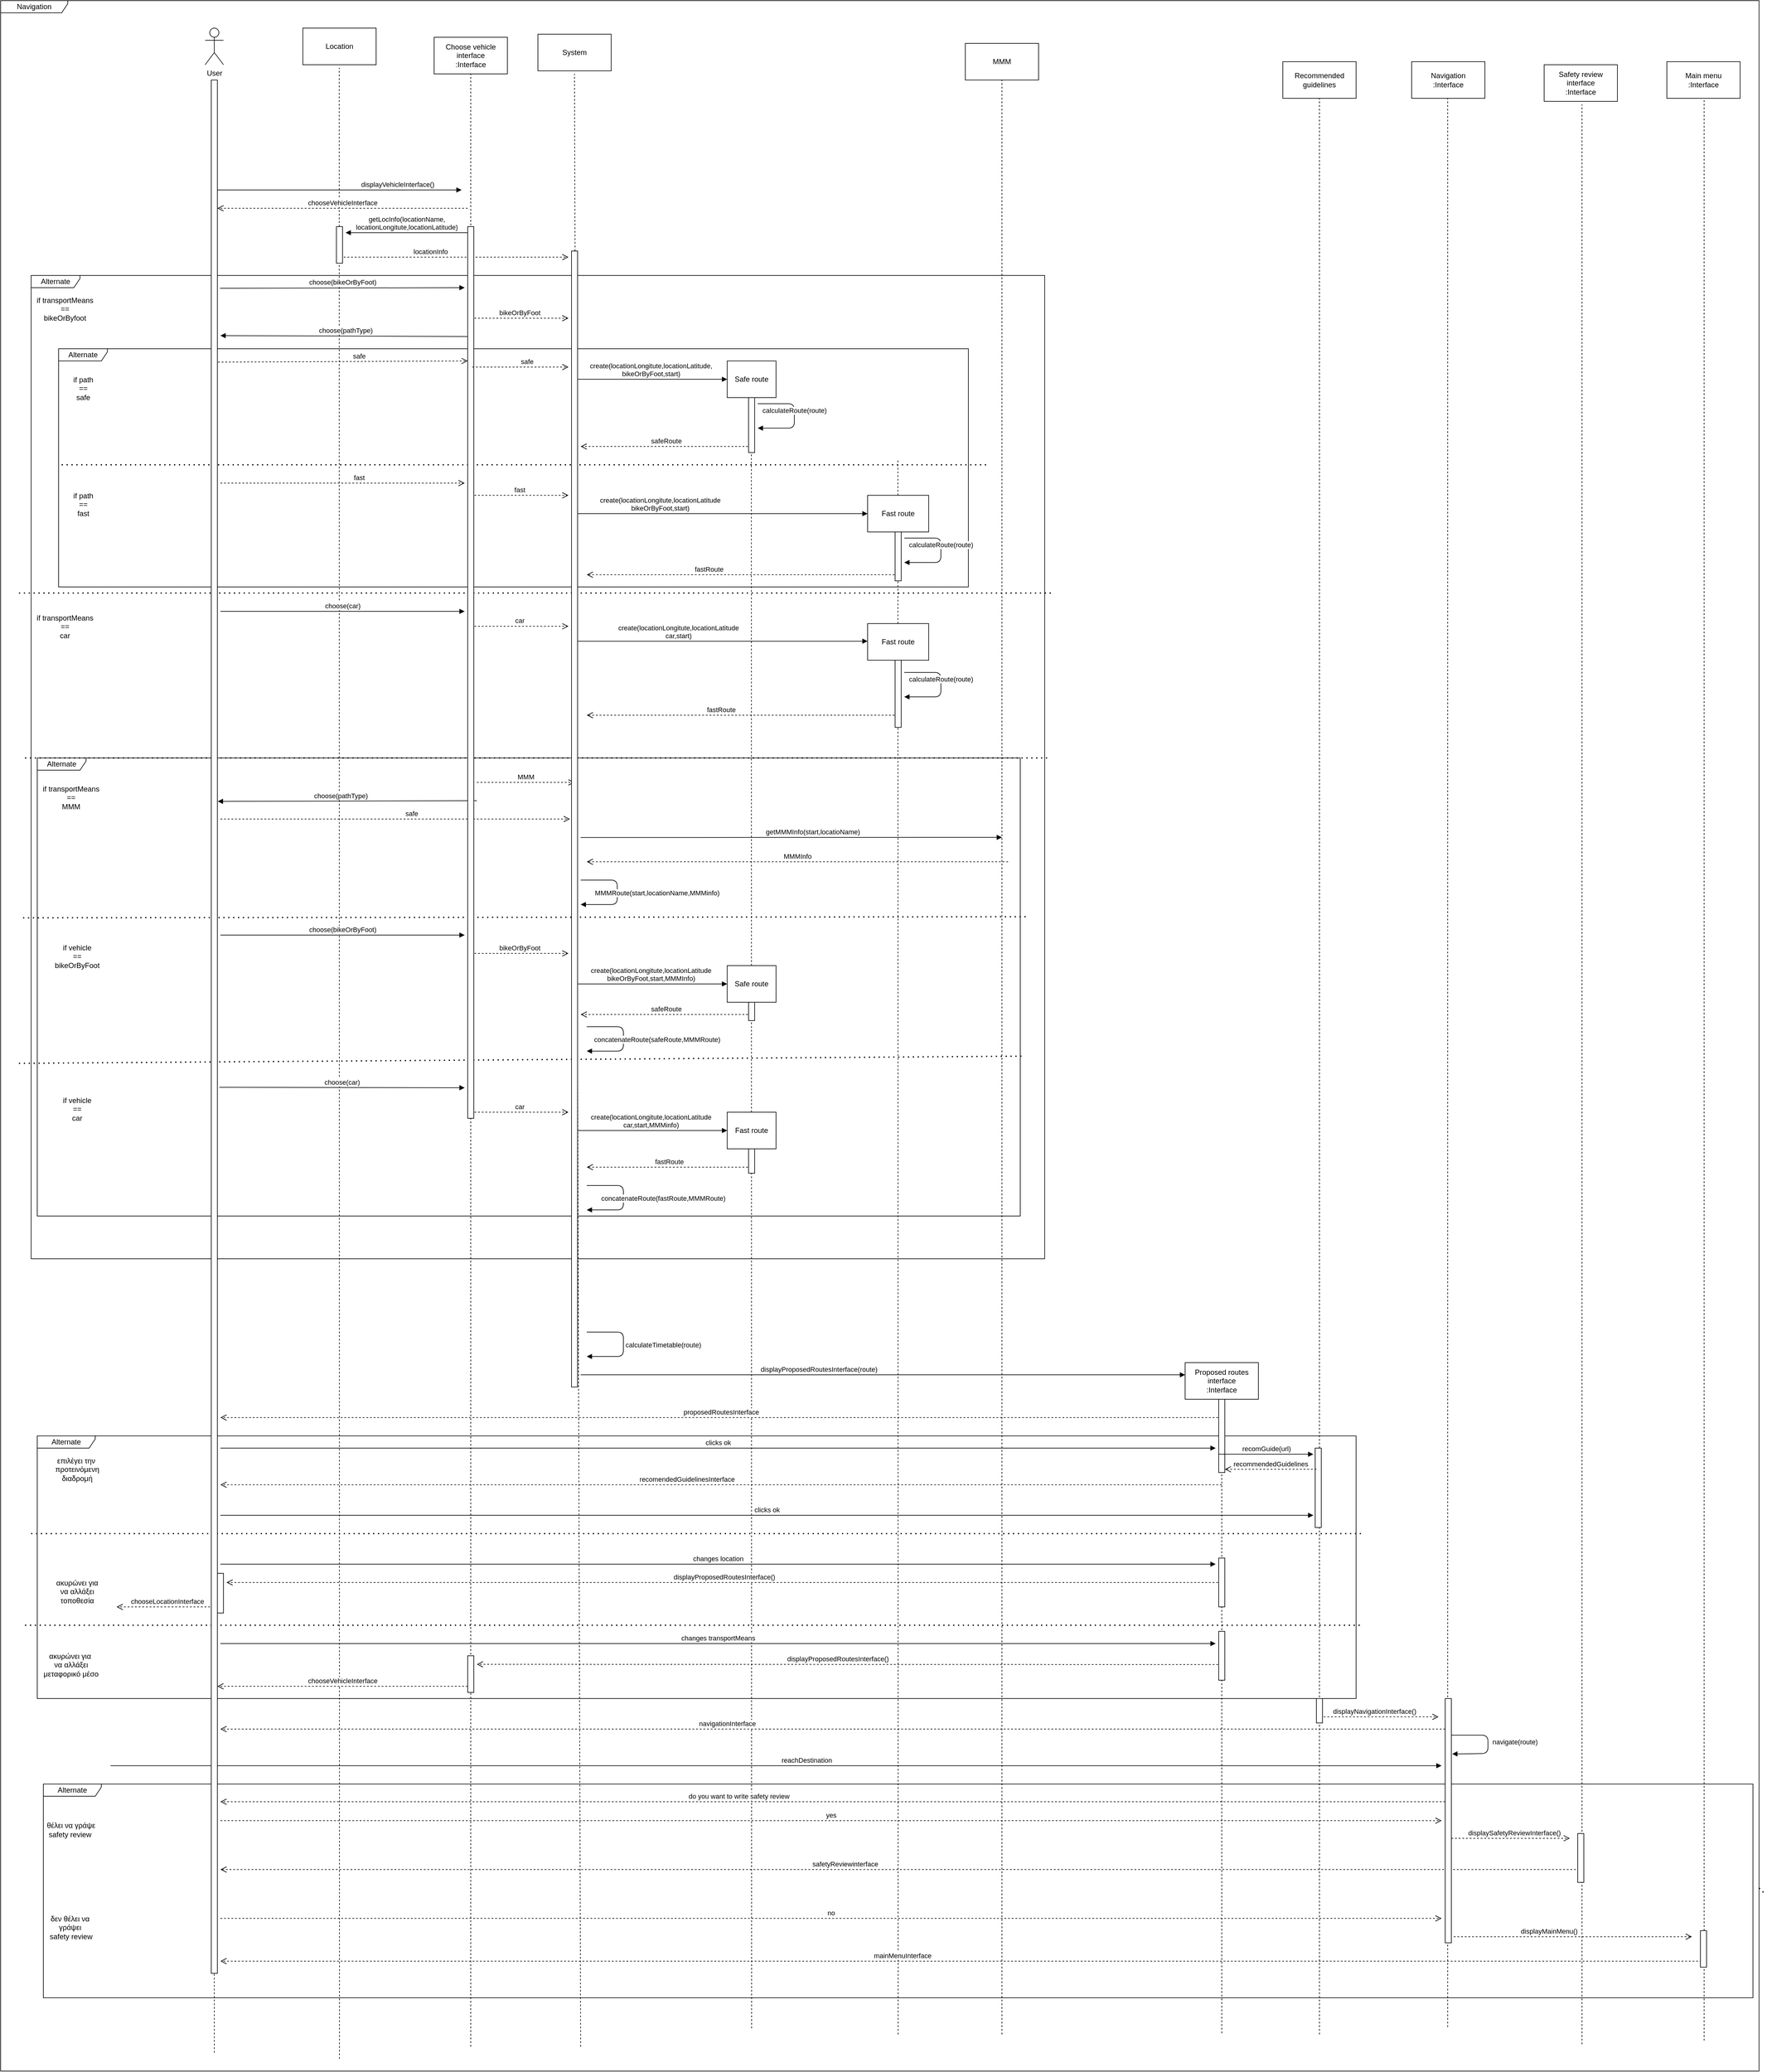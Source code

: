 <mxfile version="14.6.13" type="device"><diagram id="kgpKYQtTHZ0yAKxKKP6v" name="Page-1"><mxGraphModel dx="3378" dy="1184" grid="1" gridSize="10" guides="1" tooltips="1" connect="1" arrows="1" fold="1" page="1" pageScale="1" pageWidth="850" pageHeight="1100" math="0" shadow="0"><root><mxCell id="0"/><mxCell id="1" parent="0"/><mxCell id="bAkSW-cEjNhr1ENqcnof-13" value="Alternate" style="shape=umlFrame;whiteSpace=wrap;html=1;width=80;height=20;" parent="1" vertex="1"><mxGeometry x="-490" y="1300" width="1610" height="750" as="geometry"/></mxCell><mxCell id="bAkSW-cEjNhr1ENqcnof-11" value="Alternate" style="shape=umlFrame;whiteSpace=wrap;html=1;width=80;height=20;" parent="1" vertex="1"><mxGeometry x="-500" y="510" width="1660" height="1610" as="geometry"/></mxCell><mxCell id="bAkSW-cEjNhr1ENqcnof-51" value="Navigation" style="shape=umlFrame;whiteSpace=wrap;html=1;width=110;height=20;" parent="1" vertex="1"><mxGeometry x="-550" y="60" width="2880" height="3390" as="geometry"/></mxCell><mxCell id="bAkSW-cEjNhr1ENqcnof-12" value="Alternate" style="shape=umlFrame;whiteSpace=wrap;html=1;width=80;height=20;" parent="1" vertex="1"><mxGeometry x="-455" y="630" width="1490" height="390" as="geometry"/></mxCell><mxCell id="bAkSW-cEjNhr1ENqcnof-15" value="Alternate" style="shape=umlFrame;whiteSpace=wrap;html=1;width=95;height=20;" parent="1" vertex="1"><mxGeometry x="-480" y="2980" width="2800" height="350" as="geometry"/></mxCell><mxCell id="cFLvyzgKQ60C_9JfcrjW-98" value="displaySafetyReviewInterface()" style="html=1;verticalAlign=bottom;endArrow=open;dashed=1;endSize=8;" parent="1" edge="1"><mxGeometry x="0.1" relative="1" as="geometry"><mxPoint x="1820" y="3068.82" as="sourcePoint"/><mxPoint x="2020" y="3068.82" as="targetPoint"/><mxPoint x="-1" as="offset"/></mxGeometry></mxCell><mxCell id="bAkSW-cEjNhr1ENqcnof-14" value="Alternate" style="shape=umlFrame;whiteSpace=wrap;html=1;width=95;height=20;" parent="1" vertex="1"><mxGeometry x="-490" y="2410" width="2160" height="430" as="geometry"/></mxCell><mxCell id="hym57JPVBmfE9ge-N85n-59" value="" style="endArrow=none;dashed=1;html=1;" parent="1" edge="1"><mxGeometry width="50" height="50" relative="1" as="geometry"><mxPoint x="680" y="3380" as="sourcePoint"/><mxPoint x="679.58" y="700" as="targetPoint"/></mxGeometry></mxCell><mxCell id="hym57JPVBmfE9ge-N85n-4" value="User" style="shape=umlActor;verticalLabelPosition=bottom;verticalAlign=top;html=1;" parent="1" vertex="1"><mxGeometry x="-215" y="105" width="30" height="60" as="geometry"/></mxCell><mxCell id="hym57JPVBmfE9ge-N85n-24" value="" style="endArrow=none;dashed=1;html=1;" parent="1" edge="1"><mxGeometry width="50" height="50" relative="1" as="geometry"><mxPoint x="5" y="3430" as="sourcePoint"/><mxPoint x="4.58" y="170" as="targetPoint"/></mxGeometry></mxCell><mxCell id="hym57JPVBmfE9ge-N85n-46" value="" style="endArrow=none;dashed=1;html=1;" parent="1" edge="1"><mxGeometry width="50" height="50" relative="1" as="geometry"><mxPoint x="220" y="3410" as="sourcePoint"/><mxPoint x="220" y="180" as="targetPoint"/></mxGeometry></mxCell><mxCell id="hym57JPVBmfE9ge-N85n-80" value="" style="endArrow=none;dashed=1;html=1;" parent="1" edge="1"><mxGeometry width="50" height="50" relative="1" as="geometry"><mxPoint x="-200" y="3420" as="sourcePoint"/><mxPoint x="-200" y="210" as="targetPoint"/><Array as="points"><mxPoint x="-200" y="210"/><mxPoint x="-200" y="190"/></Array></mxGeometry></mxCell><mxCell id="hym57JPVBmfE9ge-N85n-85" value="choose(bikeOrByFoot)" style="html=1;verticalAlign=bottom;endArrow=block;exitX=1.42;exitY=0.11;exitDx=0;exitDy=0;exitPerimeter=0;" parent="1" edge="1" source="bAkSW-cEjNhr1ENqcnof-17"><mxGeometry width="80" relative="1" as="geometry"><mxPoint x="-370" y="530.0" as="sourcePoint"/><mxPoint x="210" y="530" as="targetPoint"/></mxGeometry></mxCell><mxCell id="hym57JPVBmfE9ge-N85n-86" value="getLocInfo(locationName,&lt;br&gt;locationLongitute,locationLatitude)" style="html=1;verticalAlign=bottom;endArrow=block;" parent="1" edge="1"><mxGeometry width="80" relative="1" as="geometry"><mxPoint x="215" y="440" as="sourcePoint"/><mxPoint x="15" y="440" as="targetPoint"/></mxGeometry></mxCell><mxCell id="cFLvyzgKQ60C_9JfcrjW-3" value="bikeOrByFoot" style="html=1;verticalAlign=bottom;endArrow=open;dashed=1;endSize=8;" parent="1" edge="1"><mxGeometry relative="1" as="geometry"><mxPoint x="220" y="580" as="sourcePoint"/><mxPoint x="380" y="580" as="targetPoint"/></mxGeometry></mxCell><mxCell id="cFLvyzgKQ60C_9JfcrjW-7" value="locationInfo" style="html=1;verticalAlign=bottom;endArrow=open;dashed=1;endSize=8;" parent="1" edge="1"><mxGeometry x="-0.189" relative="1" as="geometry"><mxPoint y="480" as="sourcePoint"/><mxPoint x="380" y="480" as="targetPoint"/><mxPoint as="offset"/></mxGeometry></mxCell><mxCell id="cFLvyzgKQ60C_9JfcrjW-8" value="displayVehicleInterface()" style="html=1;verticalAlign=bottom;endArrow=block;" parent="1" edge="1"><mxGeometry x="0.475" width="80" relative="1" as="geometry"><mxPoint x="-195" y="370" as="sourcePoint"/><mxPoint x="205" y="370" as="targetPoint"/><mxPoint as="offset"/></mxGeometry></mxCell><mxCell id="cFLvyzgKQ60C_9JfcrjW-9" value="chooseVehicleInterface" style="html=1;verticalAlign=bottom;endArrow=open;dashed=1;endSize=8;" parent="1" edge="1"><mxGeometry relative="1" as="geometry"><mxPoint x="215" y="400" as="sourcePoint"/><mxPoint x="-195" y="400" as="targetPoint"/></mxGeometry></mxCell><mxCell id="cFLvyzgKQ60C_9JfcrjW-11" value="" style="endArrow=none;dashed=1;html=1;" parent="1" edge="1"><mxGeometry width="50" height="50" relative="1" as="geometry"><mxPoint x="400" y="3410" as="sourcePoint"/><mxPoint x="389.87" y="180" as="targetPoint"/></mxGeometry></mxCell><mxCell id="cFLvyzgKQ60C_9JfcrjW-13" value="choose(pathType)" style="html=1;verticalAlign=bottom;endArrow=block;entryX=1.5;entryY=0.135;entryDx=0;entryDy=0;entryPerimeter=0;" parent="1" edge="1" target="bAkSW-cEjNhr1ENqcnof-17"><mxGeometry width="80" relative="1" as="geometry"><mxPoint x="220" y="610" as="sourcePoint"/><mxPoint x="-192" y="612" as="targetPoint"/></mxGeometry></mxCell><mxCell id="cFLvyzgKQ60C_9JfcrjW-14" value="safe" style="html=1;verticalAlign=bottom;endArrow=open;dashed=1;endSize=8;exitX=1.1;exitY=0.149;exitDx=0;exitDy=0;exitPerimeter=0;" parent="1" edge="1" source="bAkSW-cEjNhr1ENqcnof-17"><mxGeometry x="0.132" relative="1" as="geometry"><mxPoint x="-365" y="650" as="sourcePoint"/><mxPoint x="215" y="650" as="targetPoint"/><mxPoint as="offset"/></mxGeometry></mxCell><mxCell id="cFLvyzgKQ60C_9JfcrjW-17" value="if transportMeans&lt;br&gt;==&lt;br&gt;bikeOrByfoot" style="text;html=1;align=center;verticalAlign=middle;resizable=0;points=[];autosize=1;strokeColor=none;" parent="1" vertex="1"><mxGeometry x="-500" y="540" width="110" height="50" as="geometry"/></mxCell><mxCell id="cFLvyzgKQ60C_9JfcrjW-19" value="if path&lt;br&gt;==&lt;br&gt;safe" style="text;html=1;align=center;verticalAlign=middle;resizable=0;points=[];autosize=1;strokeColor=none;" parent="1" vertex="1"><mxGeometry x="-440" y="670" width="50" height="50" as="geometry"/></mxCell><mxCell id="cFLvyzgKQ60C_9JfcrjW-20" value="create(locationLongitute,locationLatitude,&lt;br&gt;bikeOrByFoot,start)" style="html=1;verticalAlign=bottom;endArrow=block;" parent="1" edge="1"><mxGeometry width="80" relative="1" as="geometry"><mxPoint x="390" y="680.0" as="sourcePoint"/><mxPoint x="640" y="680" as="targetPoint"/><mxPoint as="offset"/></mxGeometry></mxCell><mxCell id="cFLvyzgKQ60C_9JfcrjW-29" value="calculateRoute(route)" style="html=1;verticalAlign=bottom;endArrow=block;" parent="1" edge="1"><mxGeometry width="80" relative="1" as="geometry"><mxPoint x="690" y="720" as="sourcePoint"/><mxPoint x="690" y="760" as="targetPoint"/><Array as="points"><mxPoint x="750" y="720"/><mxPoint x="750" y="760"/></Array></mxGeometry></mxCell><mxCell id="cFLvyzgKQ60C_9JfcrjW-32" value="" style="endArrow=none;dashed=1;html=1;" parent="1" edge="1"><mxGeometry width="50" height="50" relative="1" as="geometry"><mxPoint x="920" y="3390" as="sourcePoint"/><mxPoint x="919.58" y="810" as="targetPoint"/></mxGeometry></mxCell><mxCell id="cFLvyzgKQ60C_9JfcrjW-36" value="if path&lt;br&gt;==&lt;br&gt;fast" style="text;html=1;align=center;verticalAlign=middle;resizable=0;points=[];autosize=1;strokeColor=none;" parent="1" vertex="1"><mxGeometry x="-440" y="860" width="50" height="50" as="geometry"/></mxCell><mxCell id="cFLvyzgKQ60C_9JfcrjW-38" value="fast" style="html=1;verticalAlign=bottom;endArrow=open;dashed=1;endSize=8;" parent="1" edge="1"><mxGeometry relative="1" as="geometry"><mxPoint x="220.0" y="870" as="sourcePoint"/><mxPoint x="380" y="870" as="targetPoint"/></mxGeometry></mxCell><mxCell id="cFLvyzgKQ60C_9JfcrjW-39" value="create(locationLongitute,locationLatitude&lt;br&gt;bikeOrByFoot,start)" style="html=1;verticalAlign=bottom;endArrow=block;" parent="1" edge="1"><mxGeometry x="-0.417" width="80" relative="1" as="geometry"><mxPoint x="390" y="900.0" as="sourcePoint"/><mxPoint x="870" y="900" as="targetPoint"/><mxPoint as="offset"/></mxGeometry></mxCell><mxCell id="cFLvyzgKQ60C_9JfcrjW-40" value="if transportMeans&lt;br&gt;==&lt;br&gt;car" style="text;html=1;align=center;verticalAlign=middle;resizable=0;points=[];autosize=1;strokeColor=none;" parent="1" vertex="1"><mxGeometry x="-500" y="1060" width="110" height="50" as="geometry"/></mxCell><mxCell id="cFLvyzgKQ60C_9JfcrjW-41" value="choose(car)" style="html=1;verticalAlign=bottom;endArrow=block;" parent="1" edge="1"><mxGeometry width="80" relative="1" as="geometry"><mxPoint x="-190" y="1060" as="sourcePoint"/><mxPoint x="210" y="1060" as="targetPoint"/></mxGeometry></mxCell><mxCell id="cFLvyzgKQ60C_9JfcrjW-42" value="car" style="html=1;verticalAlign=bottom;endArrow=open;dashed=1;endSize=8;" parent="1" edge="1"><mxGeometry relative="1" as="geometry"><mxPoint x="220" y="1084.41" as="sourcePoint"/><mxPoint x="380" y="1084.41" as="targetPoint"/></mxGeometry></mxCell><mxCell id="cFLvyzgKQ60C_9JfcrjW-44" value="" style="endArrow=none;dashed=1;html=1;dashPattern=1 3;strokeWidth=2;" parent="1" edge="1"><mxGeometry width="50" height="50" relative="1" as="geometry"><mxPoint x="-520" y="1030" as="sourcePoint"/><mxPoint x="1170" y="1030" as="targetPoint"/></mxGeometry></mxCell><mxCell id="cFLvyzgKQ60C_9JfcrjW-45" value="" style="endArrow=none;dashed=1;html=1;dashPattern=1 3;strokeWidth=2;" parent="1" edge="1"><mxGeometry width="50" height="50" relative="1" as="geometry"><mxPoint x="-450" y="820" as="sourcePoint"/><mxPoint x="1070" y="820" as="targetPoint"/></mxGeometry></mxCell><mxCell id="cFLvyzgKQ60C_9JfcrjW-47" value="create(locationLongitute,locationLatitude&lt;br&gt;car,start)" style="html=1;verticalAlign=bottom;endArrow=block;" parent="1" edge="1"><mxGeometry x="-0.292" width="80" relative="1" as="geometry"><mxPoint x="390" y="1108.82" as="sourcePoint"/><mxPoint x="870" y="1108.82" as="targetPoint"/><mxPoint as="offset"/></mxGeometry></mxCell><mxCell id="cFLvyzgKQ60C_9JfcrjW-49" value="" style="endArrow=none;dashed=1;html=1;dashPattern=1 3;strokeWidth=2;" parent="1" edge="1"><mxGeometry width="50" height="50" relative="1" as="geometry"><mxPoint x="-510" y="1300" as="sourcePoint"/><mxPoint x="1170" y="1300" as="targetPoint"/></mxGeometry></mxCell><mxCell id="cFLvyzgKQ60C_9JfcrjW-50" value="if transportMeans&lt;br&gt;==&lt;br&gt;MMM" style="text;html=1;align=center;verticalAlign=middle;resizable=0;points=[];autosize=1;strokeColor=none;" parent="1" vertex="1"><mxGeometry x="-490" y="1340" width="110" height="50" as="geometry"/></mxCell><mxCell id="cFLvyzgKQ60C_9JfcrjW-51" value="MMM" style="html=1;verticalAlign=bottom;endArrow=open;dashed=1;endSize=8;" parent="1" edge="1"><mxGeometry relative="1" as="geometry"><mxPoint x="230.0" y="1340" as="sourcePoint"/><mxPoint x="390.0" y="1340" as="targetPoint"/></mxGeometry></mxCell><mxCell id="cFLvyzgKQ60C_9JfcrjW-53" value="" style="endArrow=none;dashed=1;html=1;" parent="1" edge="1"><mxGeometry width="50" height="50" relative="1" as="geometry"><mxPoint x="1090" y="3390" as="sourcePoint"/><mxPoint x="1090" y="190" as="targetPoint"/></mxGeometry></mxCell><mxCell id="cFLvyzgKQ60C_9JfcrjW-54" value="getMMMInfo(start,locatioName)" style="html=1;verticalAlign=bottom;endArrow=block;" parent="1" edge="1"><mxGeometry x="0.101" width="80" relative="1" as="geometry"><mxPoint x="400" y="1430.29" as="sourcePoint"/><mxPoint x="1090" y="1430" as="targetPoint"/><mxPoint as="offset"/></mxGeometry></mxCell><mxCell id="cFLvyzgKQ60C_9JfcrjW-55" value="MMMInfo" style="html=1;verticalAlign=bottom;endArrow=open;dashed=1;endSize=8;" parent="1" edge="1"><mxGeometry relative="1" as="geometry"><mxPoint x="1100" y="1470" as="sourcePoint"/><mxPoint x="410" y="1470" as="targetPoint"/></mxGeometry></mxCell><mxCell id="cFLvyzgKQ60C_9JfcrjW-57" value="choose(pathType)" style="html=1;verticalAlign=bottom;endArrow=block;entryX=1.067;entryY=0.381;entryDx=0;entryDy=0;entryPerimeter=0;" parent="1" edge="1" target="bAkSW-cEjNhr1ENqcnof-17"><mxGeometry x="0.051" width="80" relative="1" as="geometry"><mxPoint x="230" y="1370" as="sourcePoint"/><mxPoint x="-360" y="1370" as="targetPoint"/><mxPoint as="offset"/></mxGeometry></mxCell><mxCell id="cFLvyzgKQ60C_9JfcrjW-58" value="safe" style="html=1;verticalAlign=bottom;endArrow=open;dashed=1;endSize=8;entryX=-0.267;entryY=0.5;entryDx=0;entryDy=0;entryPerimeter=0;" parent="1" edge="1" target="bAkSW-cEjNhr1ENqcnof-25"><mxGeometry x="0.092" relative="1" as="geometry"><mxPoint x="-190" y="1400" as="sourcePoint"/><mxPoint x="395" y="1400" as="targetPoint"/><mxPoint as="offset"/></mxGeometry></mxCell><mxCell id="cFLvyzgKQ60C_9JfcrjW-59" value="choose(bikeOrByFoot)" style="html=1;verticalAlign=bottom;endArrow=block;" parent="1" edge="1"><mxGeometry width="80" relative="1" as="geometry"><mxPoint x="-190" y="1590" as="sourcePoint"/><mxPoint x="210" y="1590" as="targetPoint"/></mxGeometry></mxCell><mxCell id="cFLvyzgKQ60C_9JfcrjW-60" value="bikeOrByFoot" style="html=1;verticalAlign=bottom;endArrow=open;dashed=1;endSize=8;" parent="1" edge="1"><mxGeometry relative="1" as="geometry"><mxPoint x="220.0" y="1620" as="sourcePoint"/><mxPoint x="380.0" y="1620" as="targetPoint"/></mxGeometry></mxCell><mxCell id="cFLvyzgKQ60C_9JfcrjW-61" value="create(locationLongitute,locationLatitude&lt;br&gt;bikeOrByFoot,start,MMMInfo)" style="html=1;verticalAlign=bottom;endArrow=block;" parent="1" edge="1"><mxGeometry width="80" relative="1" as="geometry"><mxPoint x="390" y="1670.0" as="sourcePoint"/><mxPoint x="640" y="1670" as="targetPoint"/><mxPoint as="offset"/></mxGeometry></mxCell><mxCell id="cFLvyzgKQ60C_9JfcrjW-63" value="if vehicle&lt;br&gt;==&lt;br&gt;bikeOrByFoot" style="text;html=1;align=center;verticalAlign=middle;resizable=0;points=[];autosize=1;strokeColor=none;" parent="1" vertex="1"><mxGeometry x="-470" y="1600" width="90" height="50" as="geometry"/></mxCell><mxCell id="cFLvyzgKQ60C_9JfcrjW-64" value="if vehicle&lt;br&gt;==&lt;br&gt;car" style="text;html=1;align=center;verticalAlign=middle;resizable=0;points=[];autosize=1;strokeColor=none;" parent="1" vertex="1"><mxGeometry x="-455" y="1850" width="60" height="50" as="geometry"/></mxCell><mxCell id="cFLvyzgKQ60C_9JfcrjW-65" value="" style="endArrow=none;dashed=1;html=1;dashPattern=1 3;strokeWidth=2;entryX=1.002;entryY=0.651;entryDx=0;entryDy=0;entryPerimeter=0;" parent="1" target="bAkSW-cEjNhr1ENqcnof-13" edge="1"><mxGeometry width="50" height="50" relative="1" as="geometry"><mxPoint x="-520" y="1800" as="sourcePoint"/><mxPoint x="990.0" y="1800" as="targetPoint"/></mxGeometry></mxCell><mxCell id="cFLvyzgKQ60C_9JfcrjW-66" value="choose(car)" style="html=1;verticalAlign=bottom;endArrow=block;exitX=1.333;exitY=0.532;exitDx=0;exitDy=0;exitPerimeter=0;" parent="1" edge="1" source="bAkSW-cEjNhr1ENqcnof-17"><mxGeometry width="80" relative="1" as="geometry"><mxPoint x="-370" y="1840.0" as="sourcePoint"/><mxPoint x="210.0" y="1840" as="targetPoint"/></mxGeometry></mxCell><mxCell id="cFLvyzgKQ60C_9JfcrjW-67" value="car" style="html=1;verticalAlign=bottom;endArrow=open;dashed=1;endSize=8;" parent="1" edge="1"><mxGeometry relative="1" as="geometry"><mxPoint x="220.0" y="1880" as="sourcePoint"/><mxPoint x="380.0" y="1880" as="targetPoint"/></mxGeometry></mxCell><mxCell id="cFLvyzgKQ60C_9JfcrjW-68" value="create(locationLongitute,locationLatitude&lt;br&gt;car,start,MMMinfo)" style="html=1;verticalAlign=bottom;endArrow=block;" parent="1" edge="1"><mxGeometry width="80" relative="1" as="geometry"><mxPoint x="390.0" y="1910" as="sourcePoint"/><mxPoint x="640.0" y="1910" as="targetPoint"/><mxPoint as="offset"/></mxGeometry></mxCell><mxCell id="cFLvyzgKQ60C_9JfcrjW-71" value="safeRoute" style="html=1;verticalAlign=bottom;endArrow=open;dashed=1;endSize=8;" parent="1" edge="1"><mxGeometry relative="1" as="geometry"><mxPoint x="680" y="1720" as="sourcePoint"/><mxPoint x="400" y="1720" as="targetPoint"/></mxGeometry></mxCell><mxCell id="cFLvyzgKQ60C_9JfcrjW-72" value="fastRoute" style="html=1;verticalAlign=bottom;endArrow=open;dashed=1;endSize=8;" parent="1" edge="1"><mxGeometry relative="1" as="geometry"><mxPoint x="680.0" y="1970" as="sourcePoint"/><mxPoint x="410" y="1970" as="targetPoint"/></mxGeometry></mxCell><mxCell id="cFLvyzgKQ60C_9JfcrjW-75" value="concatenateRoute(safeRoute,MMMRoute)" style="html=1;verticalAlign=bottom;endArrow=block;" parent="1" edge="1"><mxGeometry x="0.125" y="55" width="80" relative="1" as="geometry"><mxPoint x="410" y="1740" as="sourcePoint"/><mxPoint x="410" y="1780" as="targetPoint"/><Array as="points"><mxPoint x="470" y="1740"/><mxPoint x="470" y="1780"/></Array><mxPoint as="offset"/></mxGeometry></mxCell><mxCell id="cFLvyzgKQ60C_9JfcrjW-76" value="MMMRoute(start,locationName,MMMinfo)" style="html=1;verticalAlign=bottom;endArrow=block;" parent="1" edge="1"><mxGeometry x="0.125" y="65" width="80" relative="1" as="geometry"><mxPoint x="400" y="1500" as="sourcePoint"/><mxPoint x="400" y="1540" as="targetPoint"/><Array as="points"><mxPoint x="460" y="1500"/><mxPoint x="460" y="1540"/></Array><mxPoint as="offset"/></mxGeometry></mxCell><mxCell id="cFLvyzgKQ60C_9JfcrjW-77" value="concatenateRoute(fastRoute,MMMRoute)" style="html=1;verticalAlign=bottom;endArrow=block;" parent="1" edge="1"><mxGeometry x="0.125" y="65" width="80" relative="1" as="geometry"><mxPoint x="410" y="2000" as="sourcePoint"/><mxPoint x="410" y="2040" as="targetPoint"/><Array as="points"><mxPoint x="470" y="2000"/><mxPoint x="470" y="2040"/></Array><mxPoint as="offset"/></mxGeometry></mxCell><mxCell id="cFLvyzgKQ60C_9JfcrjW-78" value="safeRoute" style="html=1;verticalAlign=bottom;endArrow=open;dashed=1;endSize=8;" parent="1" edge="1"><mxGeometry relative="1" as="geometry"><mxPoint x="680" y="790" as="sourcePoint"/><mxPoint x="400" y="790" as="targetPoint"/></mxGeometry></mxCell><mxCell id="cFLvyzgKQ60C_9JfcrjW-79" value="calculateRoute(route)" style="html=1;verticalAlign=bottom;endArrow=block;" parent="1" edge="1"><mxGeometry width="80" relative="1" as="geometry"><mxPoint x="930" y="940.0" as="sourcePoint"/><mxPoint x="930" y="980.0" as="targetPoint"/><Array as="points"><mxPoint x="990" y="940"/><mxPoint x="990" y="980"/></Array></mxGeometry></mxCell><mxCell id="cFLvyzgKQ60C_9JfcrjW-80" value="fastRoute" style="html=1;verticalAlign=bottom;endArrow=open;dashed=1;endSize=8;" parent="1" edge="1"><mxGeometry x="0.216" relative="1" as="geometry"><mxPoint x="920" y="1000.0" as="sourcePoint"/><mxPoint x="410" y="1000" as="targetPoint"/><mxPoint as="offset"/></mxGeometry></mxCell><mxCell id="cFLvyzgKQ60C_9JfcrjW-81" value="calculateRoute(route)" style="html=1;verticalAlign=bottom;endArrow=block;" parent="1" edge="1"><mxGeometry width="80" relative="1" as="geometry"><mxPoint x="930" y="1160" as="sourcePoint"/><mxPoint x="930" y="1200" as="targetPoint"/><Array as="points"><mxPoint x="990" y="1160"/><mxPoint x="990" y="1200"/></Array></mxGeometry></mxCell><mxCell id="cFLvyzgKQ60C_9JfcrjW-82" value="fastRoute" style="html=1;verticalAlign=bottom;endArrow=open;dashed=1;endSize=8;" parent="1" edge="1"><mxGeometry x="0.137" relative="1" as="geometry"><mxPoint x="920" y="1230" as="sourcePoint"/><mxPoint x="410" y="1230" as="targetPoint"/><mxPoint as="offset"/></mxGeometry></mxCell><mxCell id="cFLvyzgKQ60C_9JfcrjW-86" value="calculateTimetable(route)" style="html=1;verticalAlign=bottom;endArrow=block;" parent="1" edge="1"><mxGeometry x="0.125" y="65" width="80" relative="1" as="geometry"><mxPoint x="410" y="2240" as="sourcePoint"/><mxPoint x="410" y="2280" as="targetPoint"/><Array as="points"><mxPoint x="470" y="2240"/><mxPoint x="470" y="2280"/></Array><mxPoint as="offset"/></mxGeometry></mxCell><mxCell id="cFLvyzgKQ60C_9JfcrjW-87" value="displayProposedRoutesInterface(route)" style="html=1;verticalAlign=bottom;endArrow=block;" parent="1" edge="1"><mxGeometry x="-0.212" width="80" relative="1" as="geometry"><mxPoint x="400.0" y="2310.0" as="sourcePoint"/><mxPoint x="1390" y="2310" as="targetPoint"/><mxPoint as="offset"/></mxGeometry></mxCell><mxCell id="cFLvyzgKQ60C_9JfcrjW-88" value="" style="endArrow=none;dashed=1;html=1;" parent="1" edge="1"><mxGeometry width="50" height="50" relative="1" as="geometry"><mxPoint x="1450" y="3388" as="sourcePoint"/><mxPoint x="1450.0" y="2350.0" as="targetPoint"/></mxGeometry></mxCell><mxCell id="cFLvyzgKQ60C_9JfcrjW-89" value="proposedRoutesInterface" style="html=1;verticalAlign=bottom;endArrow=open;dashed=1;endSize=8;" parent="1" edge="1"><mxGeometry relative="1" as="geometry"><mxPoint x="1450" y="2380.0" as="sourcePoint"/><mxPoint x="-190" y="2380" as="targetPoint"/></mxGeometry></mxCell><mxCell id="cFLvyzgKQ60C_9JfcrjW-90" value="ακυρώνει για &lt;br&gt;να αλλάξει &lt;br&gt;τοποθεσία" style="text;html=1;align=center;verticalAlign=middle;resizable=0;points=[];autosize=1;strokeColor=none;" parent="1" vertex="1"><mxGeometry x="-465" y="2640" width="80" height="50" as="geometry"/></mxCell><mxCell id="cFLvyzgKQ60C_9JfcrjW-91" value="ακυρώνει για&amp;nbsp;&lt;br&gt;να αλλάξει&lt;br&gt;μεταφορικό μέσο" style="text;html=1;align=center;verticalAlign=middle;resizable=0;points=[];autosize=1;strokeColor=none;" parent="1" vertex="1"><mxGeometry x="-490" y="2760" width="110" height="50" as="geometry"/></mxCell><mxCell id="cFLvyzgKQ60C_9JfcrjW-92" value="επιλέγει την&amp;nbsp;&lt;br&gt;προτεινόμενη &lt;br&gt;διαδρομή" style="text;html=1;align=center;verticalAlign=middle;resizable=0;points=[];autosize=1;strokeColor=none;" parent="1" vertex="1"><mxGeometry x="-470" y="2440" width="90" height="50" as="geometry"/></mxCell><mxCell id="cFLvyzgKQ60C_9JfcrjW-93" value="clicks ok" style="html=1;verticalAlign=bottom;endArrow=block;" parent="1" edge="1"><mxGeometry width="80" relative="1" as="geometry"><mxPoint x="-190" y="2430" as="sourcePoint"/><mxPoint x="1440" y="2430" as="targetPoint"/></mxGeometry></mxCell><mxCell id="cFLvyzgKQ60C_9JfcrjW-94" value="" style="endArrow=none;dashed=1;html=1;" parent="1" edge="1"><mxGeometry width="50" height="50" relative="1" as="geometry"><mxPoint x="1610" y="3390" as="sourcePoint"/><mxPoint x="1610" y="220" as="targetPoint"/></mxGeometry></mxCell><mxCell id="cFLvyzgKQ60C_9JfcrjW-96" value="recomendedGuidelinesInterface" style="html=1;verticalAlign=bottom;endArrow=open;dashed=1;endSize=8;" parent="1" edge="1"><mxGeometry x="0.068" relative="1" as="geometry"><mxPoint x="1450" y="2490" as="sourcePoint"/><mxPoint x="-190" y="2490" as="targetPoint"/><mxPoint as="offset"/></mxGeometry></mxCell><mxCell id="cFLvyzgKQ60C_9JfcrjW-97" value="clicks ok" style="html=1;verticalAlign=bottom;endArrow=block;" parent="1" edge="1"><mxGeometry width="80" relative="1" as="geometry"><mxPoint x="-190" y="2540" as="sourcePoint"/><mxPoint x="1600" y="2540" as="targetPoint"/></mxGeometry></mxCell><mxCell id="cFLvyzgKQ60C_9JfcrjW-99" value="" style="endArrow=none;dashed=1;html=1;" parent="1" edge="1"><mxGeometry width="50" height="50" relative="1" as="geometry"><mxPoint x="1820" y="3378" as="sourcePoint"/><mxPoint x="1820" y="220" as="targetPoint"/></mxGeometry></mxCell><mxCell id="cFLvyzgKQ60C_9JfcrjW-100" value="navigationInterface" style="html=1;verticalAlign=bottom;endArrow=open;dashed=1;endSize=8;" parent="1" edge="1"><mxGeometry x="0.173" relative="1" as="geometry"><mxPoint x="1816" y="2890.0" as="sourcePoint"/><mxPoint x="-190" y="2890" as="targetPoint"/><mxPoint as="offset"/></mxGeometry></mxCell><mxCell id="cFLvyzgKQ60C_9JfcrjW-101" value="reachDestination" style="html=1;verticalAlign=bottom;endArrow=block;" parent="1" edge="1"><mxGeometry x="0.046" width="80" relative="1" as="geometry"><mxPoint x="-370.0" y="2950.0" as="sourcePoint"/><mxPoint x="1810" y="2950" as="targetPoint"/><mxPoint as="offset"/></mxGeometry></mxCell><mxCell id="cFLvyzgKQ60C_9JfcrjW-103" value="" style="endArrow=none;dashed=1;html=1;" parent="1" edge="1"><mxGeometry width="50" height="50" relative="1" as="geometry"><mxPoint x="2040" y="3406" as="sourcePoint"/><mxPoint x="2040" y="230" as="targetPoint"/></mxGeometry></mxCell><mxCell id="cFLvyzgKQ60C_9JfcrjW-104" value="mainMenuInterface" style="html=1;verticalAlign=bottom;endArrow=open;dashed=1;endSize=8;" parent="1" edge="1"><mxGeometry x="0.079" relative="1" as="geometry"><mxPoint x="2236" y="3270.0" as="sourcePoint"/><mxPoint x="-190" y="3270" as="targetPoint"/><mxPoint as="offset"/></mxGeometry></mxCell><mxCell id="cFLvyzgKQ60C_9JfcrjW-105" value="" style="endArrow=none;dashed=1;html=1;dashPattern=1 3;strokeWidth=2;startArrow=none;" parent="1" source="bAkSW-cEjNhr1ENqcnof-51" edge="1"><mxGeometry width="50" height="50" relative="1" as="geometry"><mxPoint x="-500" y="3160" as="sourcePoint"/><mxPoint x="2340" y="3160" as="targetPoint"/></mxGeometry></mxCell><mxCell id="cFLvyzgKQ60C_9JfcrjW-106" value="do you want to write safety review" style="html=1;verticalAlign=bottom;endArrow=open;dashed=1;endSize=8;" parent="1" edge="1"><mxGeometry x="0.154" relative="1" as="geometry"><mxPoint x="1816" y="3009.0" as="sourcePoint"/><mxPoint x="-190" y="3009" as="targetPoint"/><mxPoint as="offset"/></mxGeometry></mxCell><mxCell id="cFLvyzgKQ60C_9JfcrjW-107" value="yes" style="html=1;verticalAlign=bottom;endArrow=open;dashed=1;endSize=8;" parent="1" edge="1"><mxGeometry relative="1" as="geometry"><mxPoint x="-190" y="3040" as="sourcePoint"/><mxPoint x="1810" y="3040" as="targetPoint"/></mxGeometry></mxCell><mxCell id="cFLvyzgKQ60C_9JfcrjW-108" value="θέλει να γράψε&lt;br&gt;safety review&amp;nbsp;" style="text;html=1;align=center;verticalAlign=middle;resizable=0;points=[];autosize=1;strokeColor=none;" parent="1" vertex="1"><mxGeometry x="-480" y="3040" width="90" height="30" as="geometry"/></mxCell><mxCell id="cFLvyzgKQ60C_9JfcrjW-109" value="δεν θέλει να&amp;nbsp;&lt;br&gt;γράψει&amp;nbsp;&lt;br&gt;safety review" style="text;html=1;align=center;verticalAlign=middle;resizable=0;points=[];autosize=1;strokeColor=none;" parent="1" vertex="1"><mxGeometry x="-480" y="3190" width="90" height="50" as="geometry"/></mxCell><mxCell id="cFLvyzgKQ60C_9JfcrjW-110" value="no" style="html=1;verticalAlign=bottom;endArrow=open;dashed=1;endSize=8;" parent="1" edge="1"><mxGeometry relative="1" as="geometry"><mxPoint x="-190" y="3200" as="sourcePoint"/><mxPoint x="1810" y="3200" as="targetPoint"/></mxGeometry></mxCell><mxCell id="cFLvyzgKQ60C_9JfcrjW-113" value="" style="endArrow=none;dashed=1;html=1;" parent="1" edge="1"><mxGeometry width="50" height="50" relative="1" as="geometry"><mxPoint x="2240" y="3400" as="sourcePoint"/><mxPoint x="2240" y="220" as="targetPoint"/></mxGeometry></mxCell><mxCell id="bAkSW-cEjNhr1ENqcnof-1" value="safetyReviewinterface" style="html=1;verticalAlign=bottom;endArrow=open;dashed=1;endSize=8;" parent="1" edge="1"><mxGeometry x="0.079" relative="1" as="geometry"><mxPoint x="2030" y="3120" as="sourcePoint"/><mxPoint x="-190" y="3120" as="targetPoint"/><mxPoint as="offset"/></mxGeometry></mxCell><mxCell id="bAkSW-cEjNhr1ENqcnof-2" value="" style="endArrow=none;dashed=1;html=1;dashPattern=1 3;strokeWidth=2;" parent="1" edge="1"><mxGeometry width="50" height="50" relative="1" as="geometry"><mxPoint x="-500" y="2570" as="sourcePoint"/><mxPoint x="1680" y="2570" as="targetPoint"/></mxGeometry></mxCell><mxCell id="bAkSW-cEjNhr1ENqcnof-3" value="changes transportMeans" style="html=1;verticalAlign=bottom;endArrow=block;" parent="1" edge="1"><mxGeometry width="80" relative="1" as="geometry"><mxPoint x="-190" y="2750" as="sourcePoint"/><mxPoint x="1440" y="2750" as="targetPoint"/></mxGeometry></mxCell><mxCell id="bAkSW-cEjNhr1ENqcnof-4" value="displayProposedRoutesInterface()" style="html=1;verticalAlign=bottom;endArrow=open;dashed=1;endSize=8;" parent="1" edge="1"><mxGeometry relative="1" as="geometry"><mxPoint x="1450" y="2650" as="sourcePoint"/><mxPoint x="-180" y="2650" as="targetPoint"/></mxGeometry></mxCell><mxCell id="bAkSW-cEjNhr1ENqcnof-6" value="chooseLocationInterface" style="html=1;verticalAlign=bottom;endArrow=open;dashed=1;endSize=8;" parent="1" edge="1"><mxGeometry relative="1" as="geometry"><mxPoint x="-195" y="2690" as="sourcePoint"/><mxPoint x="-360" y="2690" as="targetPoint"/></mxGeometry></mxCell><mxCell id="bAkSW-cEjNhr1ENqcnof-7" value="" style="endArrow=none;dashed=1;html=1;dashPattern=1 3;strokeWidth=2;" parent="1" edge="1"><mxGeometry width="50" height="50" relative="1" as="geometry"><mxPoint x="-510" y="2720" as="sourcePoint"/><mxPoint x="1680" y="2720" as="targetPoint"/></mxGeometry></mxCell><mxCell id="bAkSW-cEjNhr1ENqcnof-8" value="changes location" style="html=1;verticalAlign=bottom;endArrow=block;" parent="1" edge="1"><mxGeometry width="80" relative="1" as="geometry"><mxPoint x="-190" y="2620" as="sourcePoint"/><mxPoint x="1440" y="2620" as="targetPoint"/></mxGeometry></mxCell><mxCell id="bAkSW-cEjNhr1ENqcnof-9" value="displayProposedRoutesInterface()" style="html=1;verticalAlign=bottom;endArrow=open;dashed=1;endSize=8;" parent="1" edge="1"><mxGeometry x="0.033" relative="1" as="geometry"><mxPoint x="1450" y="2784.41" as="sourcePoint"/><mxPoint x="230" y="2784" as="targetPoint"/><mxPoint x="1" as="offset"/></mxGeometry></mxCell><mxCell id="bAkSW-cEjNhr1ENqcnof-16" value="" style="endArrow=none;dashed=1;html=1;dashPattern=1 3;strokeWidth=2;entryX=1.002;entryY=0.651;entryDx=0;entryDy=0;entryPerimeter=0;" parent="1" edge="1"><mxGeometry width="50" height="50" relative="1" as="geometry"><mxPoint x="-513.22" y="1561.75" as="sourcePoint"/><mxPoint x="1130.0" y="1560" as="targetPoint"/></mxGeometry></mxCell><mxCell id="bAkSW-cEjNhr1ENqcnof-17" value="" style="html=1;points=[];perimeter=orthogonalPerimeter;" parent="1" vertex="1"><mxGeometry x="-205" y="190" width="10" height="3100" as="geometry"/></mxCell><mxCell id="bAkSW-cEjNhr1ENqcnof-20" value="" style="html=1;points=[];perimeter=orthogonalPerimeter;" parent="1" vertex="1"><mxGeometry y="430" width="10" height="60" as="geometry"/></mxCell><mxCell id="bAkSW-cEjNhr1ENqcnof-22" value="" style="html=1;points=[];perimeter=orthogonalPerimeter;" parent="1" vertex="1"><mxGeometry x="215" y="430" width="10" height="1460" as="geometry"/></mxCell><mxCell id="bAkSW-cEjNhr1ENqcnof-23" value="safe" style="html=1;verticalAlign=bottom;endArrow=open;dashed=1;endSize=8;" parent="1" edge="1"><mxGeometry x="0.132" relative="1" as="geometry"><mxPoint x="222.5" y="660" as="sourcePoint"/><mxPoint x="380" y="660" as="targetPoint"/><mxPoint as="offset"/></mxGeometry></mxCell><mxCell id="bAkSW-cEjNhr1ENqcnof-24" value="fast" style="html=1;verticalAlign=bottom;endArrow=open;dashed=1;endSize=8;" parent="1" edge="1"><mxGeometry x="0.132" relative="1" as="geometry"><mxPoint x="-190" y="850" as="sourcePoint"/><mxPoint x="210" y="850" as="targetPoint"/><mxPoint as="offset"/></mxGeometry></mxCell><mxCell id="bAkSW-cEjNhr1ENqcnof-25" value="" style="html=1;points=[];perimeter=orthogonalPerimeter;" parent="1" vertex="1"><mxGeometry x="385" y="470" width="10" height="1860" as="geometry"/></mxCell><mxCell id="bAkSW-cEjNhr1ENqcnof-26" value="" style="html=1;points=[];perimeter=orthogonalPerimeter;" parent="1" vertex="1"><mxGeometry x="675" y="710" width="10" height="90" as="geometry"/></mxCell><mxCell id="bAkSW-cEjNhr1ENqcnof-27" value="" style="html=1;points=[];perimeter=orthogonalPerimeter;" parent="1" vertex="1"><mxGeometry x="915" y="930" width="10" height="80" as="geometry"/></mxCell><mxCell id="bAkSW-cEjNhr1ENqcnof-28" value="" style="html=1;points=[];perimeter=orthogonalPerimeter;" parent="1" vertex="1"><mxGeometry x="915" y="1140" width="10" height="110" as="geometry"/></mxCell><mxCell id="bAkSW-cEjNhr1ENqcnof-29" value="" style="html=1;points=[];perimeter=orthogonalPerimeter;" parent="1" vertex="1"><mxGeometry x="675" y="1700" width="10" height="30" as="geometry"/></mxCell><mxCell id="bAkSW-cEjNhr1ENqcnof-31" value="" style="html=1;points=[];perimeter=orthogonalPerimeter;" parent="1" vertex="1"><mxGeometry x="675" y="1940" width="10" height="40" as="geometry"/></mxCell><mxCell id="bAkSW-cEjNhr1ENqcnof-35" value="" style="html=1;points=[];perimeter=orthogonalPerimeter;" parent="1" vertex="1"><mxGeometry x="1445" y="2350" width="10" height="120" as="geometry"/></mxCell><mxCell id="bAkSW-cEjNhr1ENqcnof-36" value="" style="html=1;points=[];perimeter=orthogonalPerimeter;" parent="1" vertex="1"><mxGeometry x="1445" y="2610" width="10" height="80" as="geometry"/></mxCell><mxCell id="bAkSW-cEjNhr1ENqcnof-37" value="" style="html=1;points=[];perimeter=orthogonalPerimeter;" parent="1" vertex="1"><mxGeometry x="1445" y="2730" width="10" height="80" as="geometry"/></mxCell><mxCell id="bAkSW-cEjNhr1ENqcnof-38" value="" style="html=1;points=[];perimeter=orthogonalPerimeter;" parent="1" vertex="1"><mxGeometry x="1603" y="2430" width="10" height="130" as="geometry"/></mxCell><mxCell id="bAkSW-cEjNhr1ENqcnof-39" value="displayNavigationInterface()" style="html=1;verticalAlign=bottom;endArrow=open;dashed=1;endSize=8;" parent="1" edge="1"><mxGeometry x="-0.05" relative="1" as="geometry"><mxPoint x="1605" y="2870" as="sourcePoint"/><mxPoint x="1805" y="2870" as="targetPoint"/><mxPoint as="offset"/></mxGeometry></mxCell><mxCell id="bAkSW-cEjNhr1ENqcnof-41" value="" style="html=1;points=[];perimeter=orthogonalPerimeter;" parent="1" vertex="1"><mxGeometry x="1605" y="2840" width="10" height="40" as="geometry"/></mxCell><mxCell id="bAkSW-cEjNhr1ENqcnof-42" value="" style="html=1;points=[];perimeter=orthogonalPerimeter;" parent="1" vertex="1"><mxGeometry x="1816" y="2840" width="10" height="400" as="geometry"/></mxCell><mxCell id="bAkSW-cEjNhr1ENqcnof-44" value="" style="html=1;points=[];perimeter=orthogonalPerimeter;" parent="1" vertex="1"><mxGeometry x="215" y="2770" width="10" height="60" as="geometry"/></mxCell><mxCell id="bAkSW-cEjNhr1ENqcnof-45" value="" style="html=1;points=[];perimeter=orthogonalPerimeter;" parent="1" vertex="1"><mxGeometry x="-195" y="2635" width="10" height="65" as="geometry"/></mxCell><mxCell id="bAkSW-cEjNhr1ENqcnof-46" value="chooseVehicleInterface" style="html=1;verticalAlign=bottom;endArrow=open;dashed=1;endSize=8;" parent="1" target="bAkSW-cEjNhr1ENqcnof-17" edge="1"><mxGeometry relative="1" as="geometry"><mxPoint x="215" y="2820" as="sourcePoint"/><mxPoint x="50" y="2820" as="targetPoint"/></mxGeometry></mxCell><mxCell id="bAkSW-cEjNhr1ENqcnof-47" value="" style="html=1;points=[];perimeter=orthogonalPerimeter;" parent="1" vertex="1"><mxGeometry x="2033" y="3061" width="10" height="80" as="geometry"/></mxCell><mxCell id="bAkSW-cEjNhr1ENqcnof-48" value="displayMainMenu()" style="html=1;verticalAlign=bottom;endArrow=open;dashed=1;endSize=8;" parent="1" edge="1"><mxGeometry x="-0.2" relative="1" as="geometry"><mxPoint x="1830" y="3230" as="sourcePoint"/><mxPoint x="2220" y="3230" as="targetPoint"/><mxPoint as="offset"/></mxGeometry></mxCell><mxCell id="bAkSW-cEjNhr1ENqcnof-50" value="" style="html=1;points=[];perimeter=orthogonalPerimeter;" parent="1" vertex="1"><mxGeometry x="2234" y="3220" width="10" height="60" as="geometry"/></mxCell><mxCell id="ZNGHn4zcOnPkqQeQz0o6-1" value="navigate(route)" style="html=1;verticalAlign=bottom;endArrow=block;entryX=1.14;entryY=0.227;entryDx=0;entryDy=0;entryPerimeter=0;" parent="1" target="bAkSW-cEjNhr1ENqcnof-42" edge="1"><mxGeometry x="0.077" y="44" width="80" relative="1" as="geometry"><mxPoint x="1826" y="2900" as="sourcePoint"/><mxPoint x="1826" y="2940" as="targetPoint"/><Array as="points"><mxPoint x="1886" y="2900"/><mxPoint x="1886" y="2930"/></Array><mxPoint as="offset"/></mxGeometry></mxCell><mxCell id="ZNGHn4zcOnPkqQeQz0o6-2" value="recommendedGuidelines" style="html=1;verticalAlign=bottom;endArrow=open;dashed=1;endSize=8;" parent="1" edge="1"><mxGeometry relative="1" as="geometry"><mxPoint x="1605.0" y="2464.66" as="sourcePoint"/><mxPoint x="1455" y="2464.66" as="targetPoint"/></mxGeometry></mxCell><mxCell id="ZNGHn4zcOnPkqQeQz0o6-4" value="recomGuide(url)" style="html=1;verticalAlign=bottom;endArrow=block;" parent="1" edge="1"><mxGeometry width="80" relative="1" as="geometry"><mxPoint x="1445" y="2440" as="sourcePoint"/><mxPoint x="1600" y="2440" as="targetPoint"/></mxGeometry></mxCell><mxCell id="yo4QmD9p-Ppyd1UnKd9x-5" value="Location" style="rounded=0;whiteSpace=wrap;html=1;" parent="1" vertex="1"><mxGeometry x="-55" y="105" width="120" height="60" as="geometry"/></mxCell><mxCell id="yo4QmD9p-Ppyd1UnKd9x-6" value="Choose vehicle interface&lt;br&gt;:Interface" style="rounded=0;whiteSpace=wrap;html=1;" parent="1" vertex="1"><mxGeometry x="160" y="120" width="120" height="60" as="geometry"/></mxCell><mxCell id="yo4QmD9p-Ppyd1UnKd9x-8" value="MMM" style="rounded=0;whiteSpace=wrap;html=1;" parent="1" vertex="1"><mxGeometry x="1030" y="130" width="120" height="60" as="geometry"/></mxCell><mxCell id="yo4QmD9p-Ppyd1UnKd9x-9" value="Recommended guidelines" style="rounded=0;whiteSpace=wrap;html=1;" parent="1" vertex="1"><mxGeometry x="1550" y="160" width="120" height="60" as="geometry"/></mxCell><mxCell id="yo4QmD9p-Ppyd1UnKd9x-10" value="Navigation&lt;br&gt;:Interface" style="rounded=0;whiteSpace=wrap;html=1;" parent="1" vertex="1"><mxGeometry x="1761" y="160" width="120" height="60" as="geometry"/></mxCell><mxCell id="yo4QmD9p-Ppyd1UnKd9x-11" value="Safety review interface&lt;br&gt;:Interface" style="rounded=0;whiteSpace=wrap;html=1;" parent="1" vertex="1"><mxGeometry x="1978" y="165" width="120" height="60" as="geometry"/></mxCell><mxCell id="yo4QmD9p-Ppyd1UnKd9x-12" value="Main menu&lt;br&gt;:Interface" style="rounded=0;whiteSpace=wrap;html=1;" parent="1" vertex="1"><mxGeometry x="2179" y="160" width="120" height="60" as="geometry"/></mxCell><mxCell id="yo4QmD9p-Ppyd1UnKd9x-13" value="System" style="rounded=0;whiteSpace=wrap;html=1;" parent="1" vertex="1"><mxGeometry x="330" y="115" width="120" height="60" as="geometry"/></mxCell><mxCell id="yo4QmD9p-Ppyd1UnKd9x-14" value="Safe route" style="rounded=0;whiteSpace=wrap;html=1;" parent="1" vertex="1"><mxGeometry x="640" y="650" width="80" height="60" as="geometry"/></mxCell><mxCell id="yo4QmD9p-Ppyd1UnKd9x-15" value="Fast route" style="rounded=0;whiteSpace=wrap;html=1;" parent="1" vertex="1"><mxGeometry x="870" y="870" width="100" height="60" as="geometry"/></mxCell><mxCell id="yo4QmD9p-Ppyd1UnKd9x-16" value="Fast route" style="rounded=0;whiteSpace=wrap;html=1;" parent="1" vertex="1"><mxGeometry x="870" y="1080" width="100" height="60" as="geometry"/></mxCell><mxCell id="yo4QmD9p-Ppyd1UnKd9x-17" value="Safe route" style="rounded=0;whiteSpace=wrap;html=1;" parent="1" vertex="1"><mxGeometry x="640" y="1640" width="80" height="60" as="geometry"/></mxCell><mxCell id="yo4QmD9p-Ppyd1UnKd9x-18" value="Fast route" style="rounded=0;whiteSpace=wrap;html=1;" parent="1" vertex="1"><mxGeometry x="640" y="1880" width="80" height="60" as="geometry"/></mxCell><mxCell id="yo4QmD9p-Ppyd1UnKd9x-20" value="Proposed routes interface&lt;br&gt;:Interface" style="rounded=0;whiteSpace=wrap;html=1;" parent="1" vertex="1"><mxGeometry x="1390" y="2290" width="120" height="60" as="geometry"/></mxCell></root></mxGraphModel></diagram></mxfile>